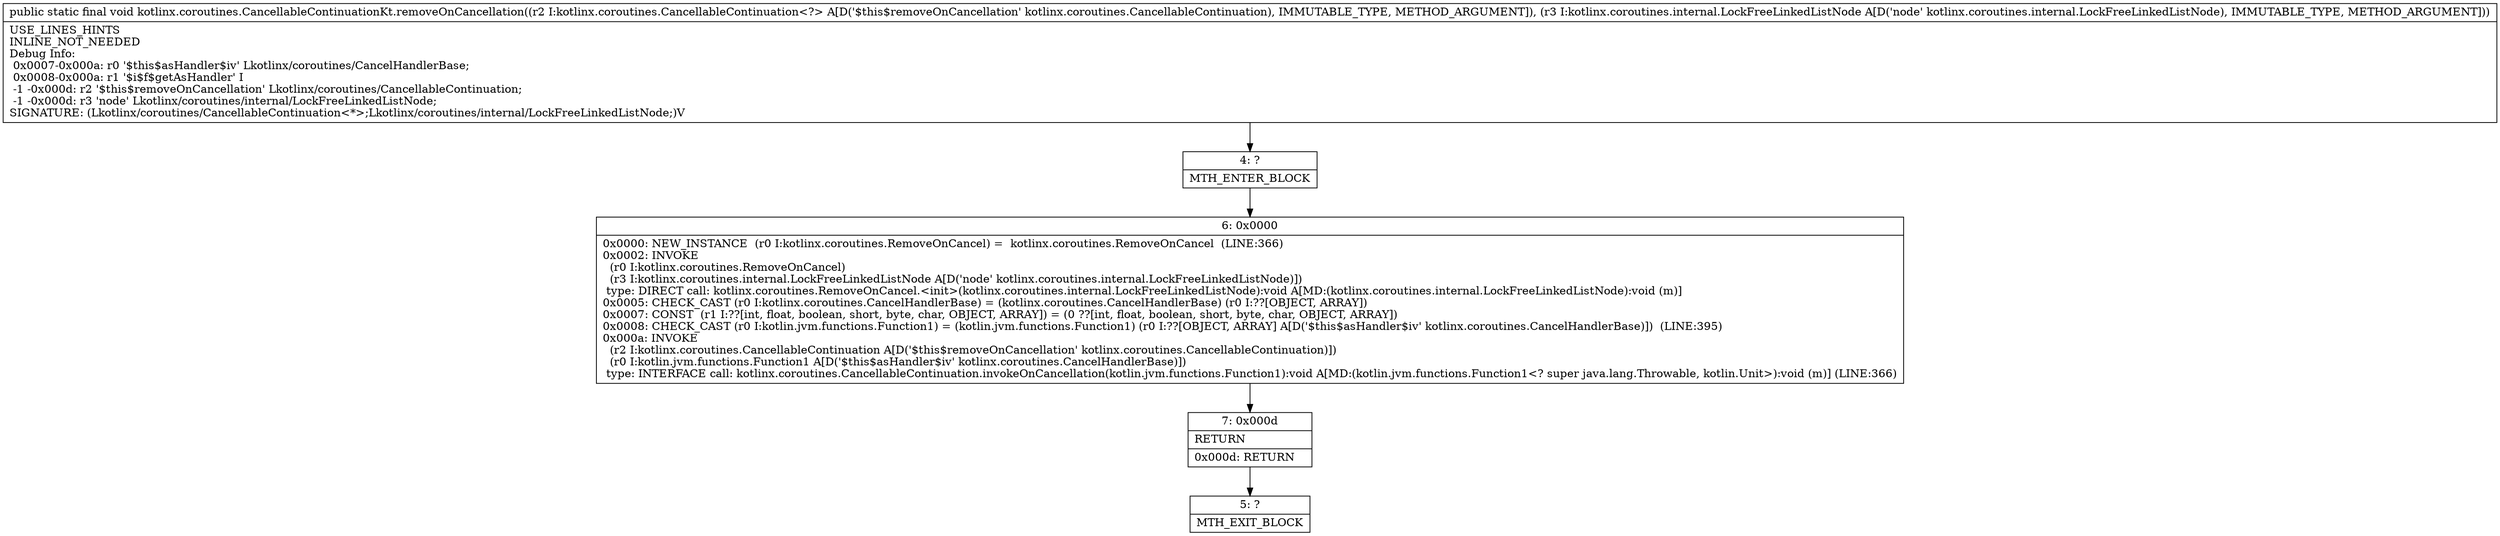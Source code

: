 digraph "CFG forkotlinx.coroutines.CancellableContinuationKt.removeOnCancellation(Lkotlinx\/coroutines\/CancellableContinuation;Lkotlinx\/coroutines\/internal\/LockFreeLinkedListNode;)V" {
Node_4 [shape=record,label="{4\:\ ?|MTH_ENTER_BLOCK\l}"];
Node_6 [shape=record,label="{6\:\ 0x0000|0x0000: NEW_INSTANCE  (r0 I:kotlinx.coroutines.RemoveOnCancel) =  kotlinx.coroutines.RemoveOnCancel  (LINE:366)\l0x0002: INVOKE  \l  (r0 I:kotlinx.coroutines.RemoveOnCancel)\l  (r3 I:kotlinx.coroutines.internal.LockFreeLinkedListNode A[D('node' kotlinx.coroutines.internal.LockFreeLinkedListNode)])\l type: DIRECT call: kotlinx.coroutines.RemoveOnCancel.\<init\>(kotlinx.coroutines.internal.LockFreeLinkedListNode):void A[MD:(kotlinx.coroutines.internal.LockFreeLinkedListNode):void (m)]\l0x0005: CHECK_CAST (r0 I:kotlinx.coroutines.CancelHandlerBase) = (kotlinx.coroutines.CancelHandlerBase) (r0 I:??[OBJECT, ARRAY]) \l0x0007: CONST  (r1 I:??[int, float, boolean, short, byte, char, OBJECT, ARRAY]) = (0 ??[int, float, boolean, short, byte, char, OBJECT, ARRAY]) \l0x0008: CHECK_CAST (r0 I:kotlin.jvm.functions.Function1) = (kotlin.jvm.functions.Function1) (r0 I:??[OBJECT, ARRAY] A[D('$this$asHandler$iv' kotlinx.coroutines.CancelHandlerBase)])  (LINE:395)\l0x000a: INVOKE  \l  (r2 I:kotlinx.coroutines.CancellableContinuation A[D('$this$removeOnCancellation' kotlinx.coroutines.CancellableContinuation)])\l  (r0 I:kotlin.jvm.functions.Function1 A[D('$this$asHandler$iv' kotlinx.coroutines.CancelHandlerBase)])\l type: INTERFACE call: kotlinx.coroutines.CancellableContinuation.invokeOnCancellation(kotlin.jvm.functions.Function1):void A[MD:(kotlin.jvm.functions.Function1\<? super java.lang.Throwable, kotlin.Unit\>):void (m)] (LINE:366)\l}"];
Node_7 [shape=record,label="{7\:\ 0x000d|RETURN\l|0x000d: RETURN   \l}"];
Node_5 [shape=record,label="{5\:\ ?|MTH_EXIT_BLOCK\l}"];
MethodNode[shape=record,label="{public static final void kotlinx.coroutines.CancellableContinuationKt.removeOnCancellation((r2 I:kotlinx.coroutines.CancellableContinuation\<?\> A[D('$this$removeOnCancellation' kotlinx.coroutines.CancellableContinuation), IMMUTABLE_TYPE, METHOD_ARGUMENT]), (r3 I:kotlinx.coroutines.internal.LockFreeLinkedListNode A[D('node' kotlinx.coroutines.internal.LockFreeLinkedListNode), IMMUTABLE_TYPE, METHOD_ARGUMENT]))  | USE_LINES_HINTS\lINLINE_NOT_NEEDED\lDebug Info:\l  0x0007\-0x000a: r0 '$this$asHandler$iv' Lkotlinx\/coroutines\/CancelHandlerBase;\l  0x0008\-0x000a: r1 '$i$f$getAsHandler' I\l  \-1 \-0x000d: r2 '$this$removeOnCancellation' Lkotlinx\/coroutines\/CancellableContinuation;\l  \-1 \-0x000d: r3 'node' Lkotlinx\/coroutines\/internal\/LockFreeLinkedListNode;\lSIGNATURE: (Lkotlinx\/coroutines\/CancellableContinuation\<*\>;Lkotlinx\/coroutines\/internal\/LockFreeLinkedListNode;)V\l}"];
MethodNode -> Node_4;Node_4 -> Node_6;
Node_6 -> Node_7;
Node_7 -> Node_5;
}

